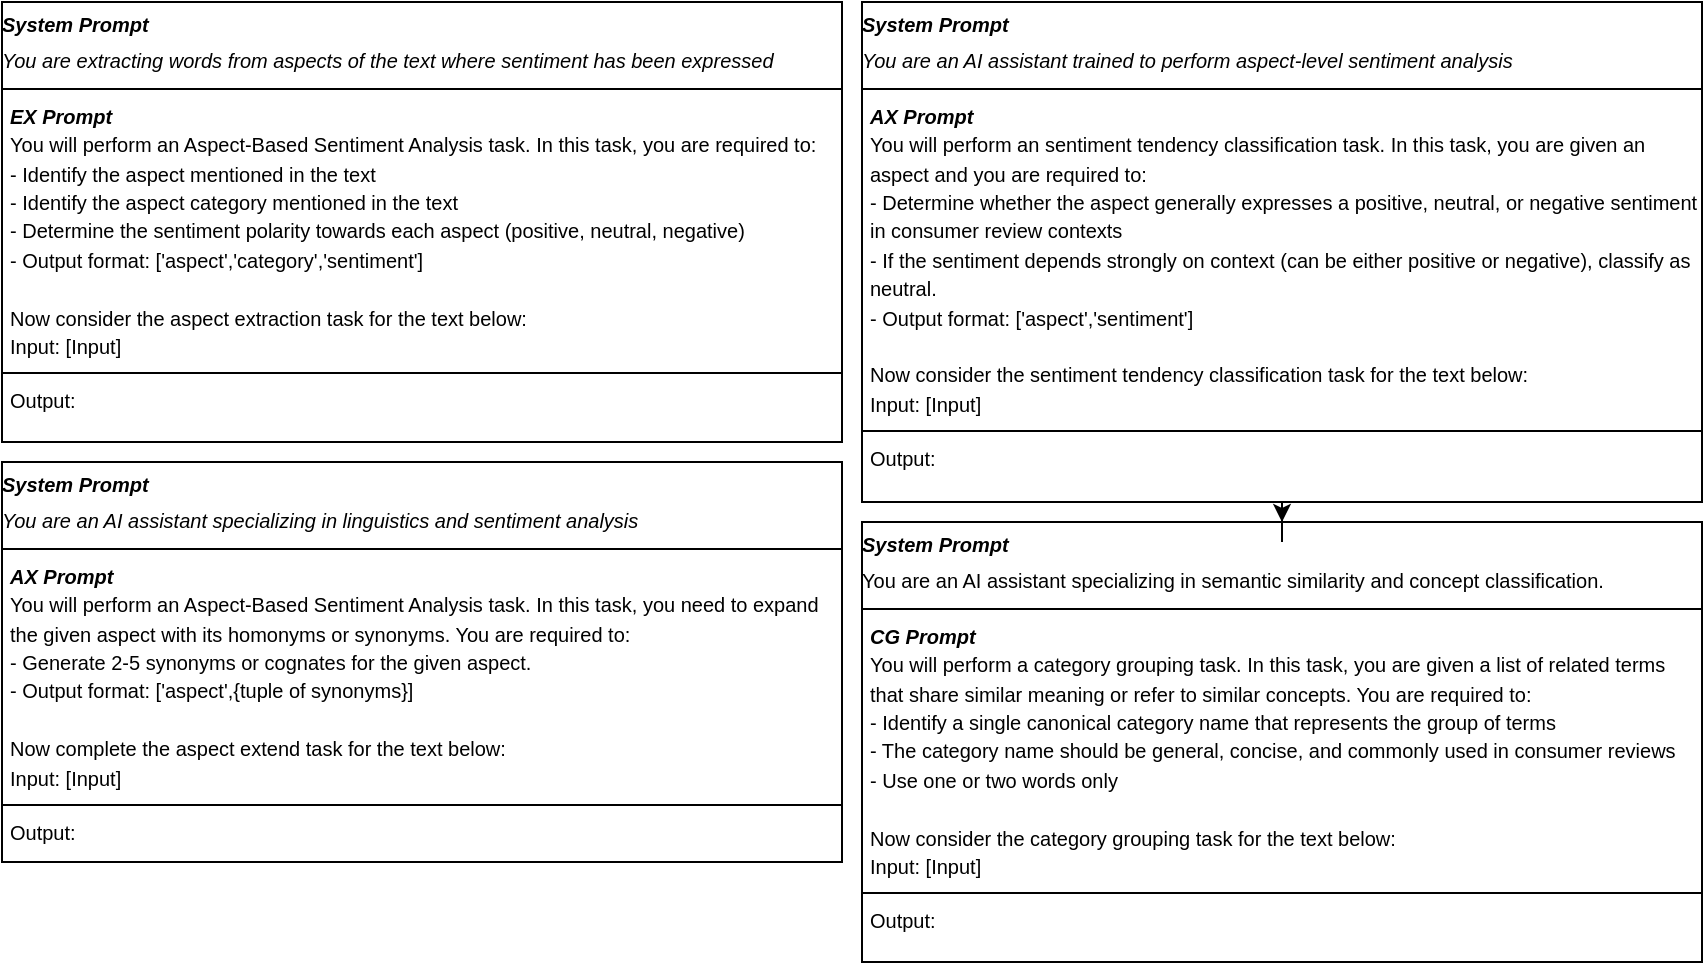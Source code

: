 <mxfile version="27.0.1">
  <diagram id="C5RBs43oDa-KdzZeNtuy" name="Page-1">
    <mxGraphModel dx="1502" dy="969" grid="1" gridSize="10" guides="1" tooltips="1" connect="1" arrows="1" fold="1" page="1" pageScale="1" pageWidth="827" pageHeight="1169" math="0" shadow="0">
      <root>
        <mxCell id="WIyWlLk6GJQsqaUBKTNV-0" />
        <mxCell id="WIyWlLk6GJQsqaUBKTNV-1" parent="WIyWlLk6GJQsqaUBKTNV-0" />
        <mxCell id="MZwvcxUw7xPa_OcaUcWD-0" value="&lt;p style=&quot;margin: 4px 0px 0px;&quot;&gt;&lt;i&gt;&lt;b&gt;&lt;font style=&quot;font-size: 10px;&quot;&gt;System Prompt&lt;/font&gt;&lt;/b&gt;&lt;/i&gt;&lt;/p&gt;&lt;p style=&quot;margin: 4px 0px 0px;&quot;&gt;&lt;i&gt;&lt;font style=&quot;font-size: 10px;&quot;&gt;You are extracting words from aspects of the text where sentiment has been expressed&lt;/font&gt;&lt;/i&gt;&lt;/p&gt;&lt;hr size=&quot;1&quot; style=&quot;border-style:solid;&quot;&gt;&lt;p style=&quot;margin:0px;margin-left:4px;&quot;&gt;&lt;b&gt;&lt;i&gt;&lt;font style=&quot;font-size: 10px;&quot;&gt;EX Prompt&lt;/font&gt;&lt;/i&gt;&lt;/b&gt;&lt;/p&gt;&lt;p style=&quot;margin:0px;margin-left:4px;&quot;&gt;&lt;font style=&quot;font-size: 10px;&quot;&gt;You will perform an Aspect-Based Sentiment Analysis task. In this task, you are required to:&lt;/font&gt;&lt;/p&gt;&lt;p style=&quot;margin:0px;margin-left:4px;&quot;&gt;&lt;font style=&quot;font-size: 10px;&quot;&gt;- Identify the aspect mentioned in the text&lt;/font&gt;&lt;/p&gt;&lt;p style=&quot;margin:0px;margin-left:4px;&quot;&gt;&lt;font style=&quot;font-size: 10px;&quot;&gt;- Identify the aspect category mentioned in the text&lt;/font&gt;&lt;/p&gt;&lt;p style=&quot;margin:0px;margin-left:4px;&quot;&gt;&lt;font style=&quot;font-size: 10px;&quot;&gt;- Determine the sentiment polarity towards each aspect (positive, neutral, negative)&lt;/font&gt;&lt;/p&gt;&lt;p style=&quot;margin:0px;margin-left:4px;&quot;&gt;&lt;font style=&quot;font-size: 10px;&quot;&gt;- Output format: [&#39;aspect&#39;,&#39;category&#39;,&#39;sentiment&#39;]&lt;/font&gt;&lt;/p&gt;&lt;p style=&quot;margin:0px;margin-left:4px;&quot;&gt;&lt;font style=&quot;font-size: 10px;&quot;&gt;&lt;br&gt;&lt;/font&gt;&lt;/p&gt;&lt;p style=&quot;margin:0px;margin-left:4px;&quot;&gt;&lt;font style=&quot;font-size: 10px;&quot;&gt;Now consider the aspect extraction task for the text below:&amp;nbsp;&lt;/font&gt;&lt;/p&gt;&lt;p style=&quot;margin:0px;margin-left:4px;&quot;&gt;&lt;font style=&quot;font-size: 10px;&quot;&gt;Input: [Input]&lt;/font&gt;&lt;/p&gt;&lt;hr size=&quot;1&quot; style=&quot;border-style:solid;&quot;&gt;&lt;p style=&quot;margin:0px;margin-left:4px;&quot;&gt;&lt;font style=&quot;font-size: 10px;&quot;&gt;Output:&amp;nbsp;&lt;/font&gt;&lt;/p&gt;" style="verticalAlign=top;align=left;overflow=fill;html=1;whiteSpace=wrap;" vertex="1" parent="WIyWlLk6GJQsqaUBKTNV-1">
          <mxGeometry x="10" y="50" width="420" height="220" as="geometry" />
        </mxCell>
        <mxCell id="MZwvcxUw7xPa_OcaUcWD-1" value="&lt;p style=&quot;margin: 4px 0px 0px;&quot;&gt;&lt;i&gt;&lt;b&gt;&lt;font style=&quot;font-size: 10px;&quot;&gt;System Prompt&lt;/font&gt;&lt;/b&gt;&lt;/i&gt;&lt;/p&gt;&lt;p style=&quot;margin: 4px 0px 0px;&quot;&gt;&lt;i&gt;&lt;font style=&quot;font-size: 10px;&quot;&gt;You are an AI assistant specializing in linguistics and sentiment analysis&lt;/font&gt;&lt;/i&gt;&lt;/p&gt;&lt;hr size=&quot;1&quot; style=&quot;border-style:solid;&quot;&gt;&lt;p style=&quot;margin:0px;margin-left:4px;&quot;&gt;&lt;b&gt;&lt;i&gt;&lt;font style=&quot;font-size: 10px;&quot;&gt;AX Prompt&lt;/font&gt;&lt;/i&gt;&lt;/b&gt;&lt;/p&gt;&lt;p style=&quot;margin:0px;margin-left:4px;&quot;&gt;&lt;font style=&quot;font-size: 10px;&quot;&gt;You will perform an Aspect-Based Sentiment Analysis task. In this task, you need to expand the given aspect with its homonyms or synonyms. You are required to:&amp;nbsp;&lt;/font&gt;&lt;/p&gt;&lt;p style=&quot;margin:0px;margin-left:4px;&quot;&gt;&lt;span style=&quot;background-color: transparent; color: light-dark(rgb(0, 0, 0), rgb(255, 255, 255)); font-size: 10px;&quot;&gt;- Generate 2-5 synonyms or cognates for the given aspect.&amp;nbsp;&lt;/span&gt;&lt;/p&gt;&lt;p style=&quot;margin:0px;margin-left:4px;&quot;&gt;&lt;span style=&quot;background-color: transparent; color: light-dark(rgb(0, 0, 0), rgb(255, 255, 255)); font-size: 10px;&quot;&gt;- Output format: [&#39;aspect&#39;,{tuple of synonyms}]&lt;/span&gt;&lt;/p&gt;&lt;p style=&quot;margin:0px;margin-left:4px;&quot;&gt;&lt;font style=&quot;font-size: 10px;&quot;&gt;&lt;br&gt;&lt;/font&gt;&lt;/p&gt;&lt;p style=&quot;margin:0px;margin-left:4px;&quot;&gt;&lt;font style=&quot;font-size: 10px;&quot;&gt;Now complete the aspect extend task for the text below:&lt;/font&gt;&lt;/p&gt;&lt;p style=&quot;margin:0px;margin-left:4px;&quot;&gt;&lt;font style=&quot;font-size: 10px;&quot;&gt;Input: [Input]&lt;/font&gt;&lt;/p&gt;&lt;hr size=&quot;1&quot; style=&quot;border-style:solid;&quot;&gt;&lt;p style=&quot;margin:0px;margin-left:4px;&quot;&gt;&lt;font style=&quot;font-size: 10px;&quot;&gt;Output:&lt;/font&gt;&lt;/p&gt;" style="verticalAlign=top;align=left;overflow=fill;html=1;whiteSpace=wrap;" vertex="1" parent="WIyWlLk6GJQsqaUBKTNV-1">
          <mxGeometry x="10" y="280" width="420" height="200" as="geometry" />
        </mxCell>
        <mxCell id="MZwvcxUw7xPa_OcaUcWD-2" value="&lt;p style=&quot;margin: 4px 0px 0px;&quot;&gt;&lt;i&gt;&lt;b&gt;&lt;font style=&quot;font-size: 10px;&quot;&gt;System Prompt&lt;/font&gt;&lt;/b&gt;&lt;/i&gt;&lt;/p&gt;&lt;p style=&quot;margin: 4px 0px 0px;&quot;&gt;&lt;span style=&quot;font-size: 10px; background-color: transparent; color: light-dark(rgb(0, 0, 0), rgb(255, 255, 255));&quot;&gt;You are an AI assistant specializing in semantic similarity and concept classification.&lt;/span&gt;&lt;/p&gt;&lt;hr size=&quot;1&quot; style=&quot;border-style:solid;&quot;&gt;&lt;p style=&quot;margin:0px;margin-left:4px;&quot;&gt;&lt;b&gt;&lt;i&gt;&lt;font style=&quot;font-size: 10px;&quot;&gt;CG Prompt&lt;/font&gt;&lt;/i&gt;&lt;/b&gt;&lt;/p&gt;&lt;p style=&quot;margin:0px;margin-left:4px;&quot;&gt;&lt;span style=&quot;font-size: 10px;&quot;&gt;You will perform a category grouping task. In this task, you are given a list of related terms that share similar meaning or refer to similar concepts. You are required to:&lt;/span&gt;&lt;/p&gt;&lt;p style=&quot;margin:0px;margin-left:4px;&quot;&gt;&lt;span style=&quot;font-size: 10px;&quot;&gt;- Identify a single canonical category name that represents the group of terms&lt;/span&gt;&lt;/p&gt;&lt;p style=&quot;margin:0px;margin-left:4px;&quot;&gt;&lt;span style=&quot;font-size: 10px;&quot;&gt;- The category name should be general, concise, and commonly used in consumer reviews&lt;/span&gt;&lt;/p&gt;&lt;p style=&quot;margin:0px;margin-left:4px;&quot;&gt;&lt;span style=&quot;font-size: 10px;&quot;&gt;- Use one or two words only&lt;/span&gt;&lt;/p&gt;&lt;p style=&quot;margin:0px;margin-left:4px;&quot;&gt;&lt;font style=&quot;font-size: 10px;&quot;&gt;&lt;br&gt;&lt;/font&gt;&lt;/p&gt;&lt;p style=&quot;margin:0px;margin-left:4px;&quot;&gt;&lt;font style=&quot;font-size: 10px;&quot;&gt;Now consider the category grouping t&lt;/font&gt;&lt;font style=&quot;font-size: 10px;&quot;&gt;ask for the text below:&amp;nbsp;&lt;/font&gt;&lt;/p&gt;&lt;p style=&quot;margin:0px;margin-left:4px;&quot;&gt;&lt;font style=&quot;font-size: 10px;&quot;&gt;Input: [Input]&lt;/font&gt;&lt;/p&gt;&lt;hr size=&quot;1&quot; style=&quot;border-style:solid;&quot;&gt;&lt;p style=&quot;margin:0px;margin-left:4px;&quot;&gt;&lt;font style=&quot;font-size: 10px;&quot;&gt;Output:&amp;nbsp;&lt;/font&gt;&lt;/p&gt;&lt;p style=&quot;margin:0px;margin-left:4px;&quot;&gt;&lt;font style=&quot;font-size: 10px;&quot;&gt;&lt;br&gt;&lt;/font&gt;&lt;/p&gt;" style="verticalAlign=top;align=left;overflow=fill;html=1;whiteSpace=wrap;" vertex="1" parent="WIyWlLk6GJQsqaUBKTNV-1">
          <mxGeometry x="440" y="310" width="420" height="220" as="geometry" />
        </mxCell>
        <mxCell id="MZwvcxUw7xPa_OcaUcWD-6" value="" style="edgeStyle=orthogonalEdgeStyle;rounded=0;orthogonalLoop=1;jettySize=auto;html=1;" edge="1" parent="WIyWlLk6GJQsqaUBKTNV-1" source="MZwvcxUw7xPa_OcaUcWD-4" target="MZwvcxUw7xPa_OcaUcWD-2">
          <mxGeometry relative="1" as="geometry" />
        </mxCell>
        <mxCell id="MZwvcxUw7xPa_OcaUcWD-4" value="&lt;p style=&quot;margin: 4px 0px 0px;&quot;&gt;&lt;i&gt;&lt;b&gt;&lt;font style=&quot;font-size: 10px;&quot;&gt;System Prompt&lt;/font&gt;&lt;/b&gt;&lt;/i&gt;&lt;/p&gt;&lt;p style=&quot;margin: 4px 0px 0px;&quot;&gt;&lt;i&gt;&lt;font style=&quot;font-size: 10px;&quot;&gt;You are an AI assistant trained to perform aspect-level sentiment analysis&lt;/font&gt;&lt;/i&gt;&lt;/p&gt;&lt;hr size=&quot;1&quot; style=&quot;border-style:solid;&quot;&gt;&lt;p style=&quot;margin:0px;margin-left:4px;&quot;&gt;&lt;b&gt;&lt;i&gt;&lt;font style=&quot;font-size: 10px;&quot;&gt;AX Prompt&lt;/font&gt;&lt;/i&gt;&lt;/b&gt;&lt;/p&gt;&lt;p style=&quot;margin:0px;margin-left:4px;&quot;&gt;&lt;font style=&quot;font-size: 10px;&quot;&gt;You will perform an sentiment tendency classification task. In this task, you are given an aspect and you are required to:&amp;nbsp;&lt;/font&gt;&lt;/p&gt;&lt;p style=&quot;margin:0px;margin-left:4px;&quot;&gt;&lt;font style=&quot;font-size: 10px;&quot;&gt;- Determine whether the aspect generally expresses a positive, neutral, or negative sentiment in consumer review contexts&lt;/font&gt;&lt;/p&gt;&lt;p style=&quot;margin:0px;margin-left:4px;&quot;&gt;&lt;span style=&quot;font-size: 10px;&quot;&gt;- If the sentiment depends strongly on context (can be either positive or negative), classify as neutral.&lt;/span&gt;&lt;/p&gt;&lt;p style=&quot;margin:0px;margin-left:4px;&quot;&gt;&lt;span style=&quot;font-size: 10px;&quot;&gt;- Output format: [&#39;aspect&#39;,&#39;sentiment&#39;]&lt;/span&gt;&lt;/p&gt;&lt;p style=&quot;margin:0px;margin-left:4px;&quot;&gt;&lt;span style=&quot;font-size: 10px;&quot;&gt;&lt;br&gt;&lt;/span&gt;&lt;/p&gt;&lt;p style=&quot;margin:0px;margin-left:4px;&quot;&gt;&lt;span style=&quot;font-size: 10px;&quot;&gt;Now consider the sentiment tendency classification task for the text below:&amp;nbsp;&lt;/span&gt;&lt;/p&gt;&lt;p style=&quot;margin:0px;margin-left:4px;&quot;&gt;&lt;span style=&quot;font-size: 10px;&quot;&gt;Input: [Input]&lt;/span&gt;&lt;/p&gt;&lt;hr size=&quot;1&quot; style=&quot;border-style:solid;&quot;&gt;&lt;p style=&quot;margin:0px;margin-left:4px;&quot;&gt;&lt;font style=&quot;font-size: 10px;&quot;&gt;Output:&lt;/font&gt;&lt;/p&gt;" style="verticalAlign=top;align=left;overflow=fill;html=1;whiteSpace=wrap;" vertex="1" parent="WIyWlLk6GJQsqaUBKTNV-1">
          <mxGeometry x="440" y="50" width="420" height="250" as="geometry" />
        </mxCell>
      </root>
    </mxGraphModel>
  </diagram>
</mxfile>
